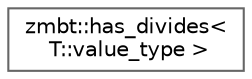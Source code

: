 digraph "Graphical Class Hierarchy"
{
 // LATEX_PDF_SIZE
  bgcolor="transparent";
  edge [fontname=Helvetica,fontsize=10,labelfontname=Helvetica,labelfontsize=10];
  node [fontname=Helvetica,fontsize=10,shape=box,height=0.2,width=0.4];
  rankdir="LR";
  Node0 [id="Node000000",label="zmbt::has_divides\<\l T::value_type \>",height=0.2,width=0.4,color="grey40", fillcolor="white", style="filled",URL="$structzmbt_1_1has__divides.html",tooltip=" "];
}
